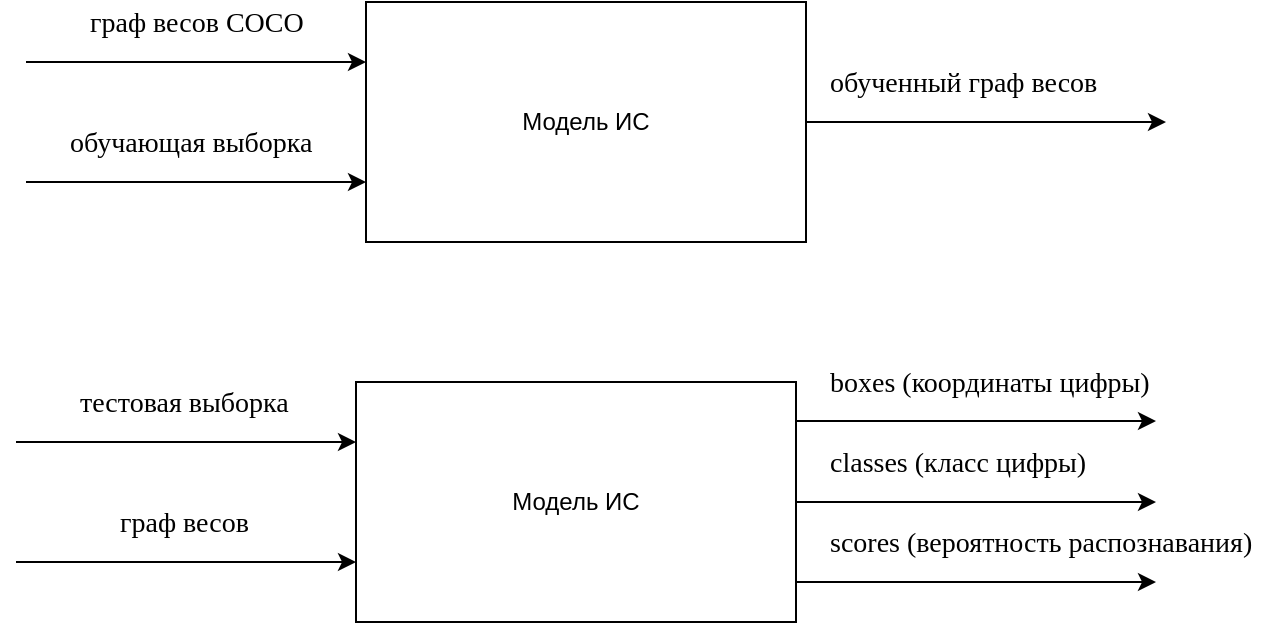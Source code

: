 <mxfile version="12.1.7" type="device" pages="1"><diagram id="_u9MY2PFOP1KA9nl11fV" name="Page-1"><mxGraphModel dx="1072" dy="832" grid="0" gridSize="10" guides="1" tooltips="1" connect="1" arrows="1" fold="1" page="1" pageScale="1" pageWidth="827" pageHeight="1169" math="0" shadow="0"><root><mxCell id="0"/><mxCell id="1" parent="0"/><mxCell id="PoA23AM-fGHkbN9fL941-3" style="edgeStyle=orthogonalEdgeStyle;rounded=0;orthogonalLoop=1;jettySize=auto;html=1;exitX=1;exitY=0.5;exitDx=0;exitDy=0;" edge="1" parent="1" source="PoA23AM-fGHkbN9fL941-1"><mxGeometry relative="1" as="geometry"><mxPoint x="720" y="330" as="targetPoint"/></mxGeometry></mxCell><mxCell id="PoA23AM-fGHkbN9fL941-1" value="Модель ИС" style="rounded=0;whiteSpace=wrap;html=1;" vertex="1" parent="1"><mxGeometry x="320" y="270" width="220" height="120" as="geometry"/></mxCell><mxCell id="PoA23AM-fGHkbN9fL941-4" value="&lt;font face=&quot;Times New Roman&quot; style=&quot;font-size: 14px&quot;&gt;обученный граф весов&lt;/font&gt;" style="text;html=1;resizable=0;points=[];autosize=1;align=left;verticalAlign=top;spacingTop=-4;" vertex="1" parent="1"><mxGeometry x="550" y="300" width="150" height="20" as="geometry"/></mxCell><mxCell id="PoA23AM-fGHkbN9fL941-5" value="" style="endArrow=classic;html=1;" edge="1" parent="1"><mxGeometry width="50" height="50" relative="1" as="geometry"><mxPoint x="150" y="300" as="sourcePoint"/><mxPoint x="320" y="300" as="targetPoint"/></mxGeometry></mxCell><mxCell id="PoA23AM-fGHkbN9fL941-6" value="" style="endArrow=classic;html=1;" edge="1" parent="1"><mxGeometry width="50" height="50" relative="1" as="geometry"><mxPoint x="150" y="360" as="sourcePoint"/><mxPoint x="320" y="360" as="targetPoint"/></mxGeometry></mxCell><mxCell id="PoA23AM-fGHkbN9fL941-7" value="граф весов COCO" style="text;html=1;resizable=0;points=[];autosize=1;align=left;verticalAlign=top;spacingTop=-4;fontSize=14;fontFamily=Times New Roman;" vertex="1" parent="1"><mxGeometry x="180" y="270" width="120" height="20" as="geometry"/></mxCell><mxCell id="PoA23AM-fGHkbN9fL941-8" value="обучающая выборка" style="text;html=1;resizable=0;points=[];autosize=1;align=left;verticalAlign=top;spacingTop=-4;fontSize=14;fontFamily=Times New Roman;" vertex="1" parent="1"><mxGeometry x="170" y="330" width="130" height="20" as="geometry"/></mxCell><mxCell id="PoA23AM-fGHkbN9fL941-9" style="edgeStyle=orthogonalEdgeStyle;rounded=0;orthogonalLoop=1;jettySize=auto;html=1;exitX=1;exitY=0.5;exitDx=0;exitDy=0;" edge="1" parent="1" source="PoA23AM-fGHkbN9fL941-10"><mxGeometry relative="1" as="geometry"><mxPoint x="715" y="520" as="targetPoint"/></mxGeometry></mxCell><mxCell id="PoA23AM-fGHkbN9fL941-10" value="Модель ИС" style="rounded=0;whiteSpace=wrap;html=1;" vertex="1" parent="1"><mxGeometry x="315" y="460" width="220" height="120" as="geometry"/></mxCell><mxCell id="PoA23AM-fGHkbN9fL941-12" value="" style="endArrow=classic;html=1;" edge="1" parent="1"><mxGeometry width="50" height="50" relative="1" as="geometry"><mxPoint x="145" y="490" as="sourcePoint"/><mxPoint x="315" y="490" as="targetPoint"/></mxGeometry></mxCell><mxCell id="PoA23AM-fGHkbN9fL941-13" value="" style="endArrow=classic;html=1;" edge="1" parent="1"><mxGeometry width="50" height="50" relative="1" as="geometry"><mxPoint x="145" y="550" as="sourcePoint"/><mxPoint x="315" y="550" as="targetPoint"/></mxGeometry></mxCell><mxCell id="PoA23AM-fGHkbN9fL941-14" value="тестовая выборка" style="text;html=1;resizable=0;points=[];autosize=1;align=left;verticalAlign=top;spacingTop=-4;fontSize=14;fontFamily=Times New Roman;" vertex="1" parent="1"><mxGeometry x="175" y="460" width="120" height="20" as="geometry"/></mxCell><mxCell id="PoA23AM-fGHkbN9fL941-15" value="граф весов" style="text;html=1;resizable=0;points=[];autosize=1;align=left;verticalAlign=top;spacingTop=-4;fontSize=14;fontFamily=Times New Roman;" vertex="1" parent="1"><mxGeometry x="195" y="520" width="80" height="20" as="geometry"/></mxCell><mxCell id="PoA23AM-fGHkbN9fL941-16" style="edgeStyle=orthogonalEdgeStyle;rounded=0;orthogonalLoop=1;jettySize=auto;html=1;exitX=1;exitY=0.5;exitDx=0;exitDy=0;" edge="1" parent="1"><mxGeometry relative="1" as="geometry"><mxPoint x="715" y="479.5" as="targetPoint"/><mxPoint x="535" y="479.5" as="sourcePoint"/></mxGeometry></mxCell><mxCell id="PoA23AM-fGHkbN9fL941-17" style="edgeStyle=orthogonalEdgeStyle;rounded=0;orthogonalLoop=1;jettySize=auto;html=1;exitX=1;exitY=0.5;exitDx=0;exitDy=0;" edge="1" parent="1"><mxGeometry relative="1" as="geometry"><mxPoint x="715" y="560" as="targetPoint"/><mxPoint x="535" y="560" as="sourcePoint"/></mxGeometry></mxCell><mxCell id="PoA23AM-fGHkbN9fL941-18" value="&lt;font face=&quot;Times New Roman&quot; style=&quot;font-size: 14px&quot;&gt;boxes (координаты цифры)&lt;/font&gt;" style="text;html=1;resizable=0;points=[];autosize=1;align=left;verticalAlign=top;spacingTop=-4;" vertex="1" parent="1"><mxGeometry x="550" y="450" width="180" height="20" as="geometry"/></mxCell><mxCell id="PoA23AM-fGHkbN9fL941-19" value="&lt;font face=&quot;Times New Roman&quot;&gt;&lt;span style=&quot;font-size: 14px&quot;&gt;classes (класс цифры)&lt;/span&gt;&lt;/font&gt;" style="text;html=1;resizable=0;points=[];autosize=1;align=left;verticalAlign=top;spacingTop=-4;" vertex="1" parent="1"><mxGeometry x="550" y="490" width="140" height="20" as="geometry"/></mxCell><mxCell id="PoA23AM-fGHkbN9fL941-20" value="&lt;font face=&quot;Times New Roman&quot; style=&quot;font-size: 14px&quot;&gt;scores (вероятность распознавания)&lt;/font&gt;" style="text;html=1;resizable=0;points=[];autosize=1;align=left;verticalAlign=top;spacingTop=-4;" vertex="1" parent="1"><mxGeometry x="550" y="530" width="230" height="20" as="geometry"/></mxCell></root></mxGraphModel></diagram></mxfile>
